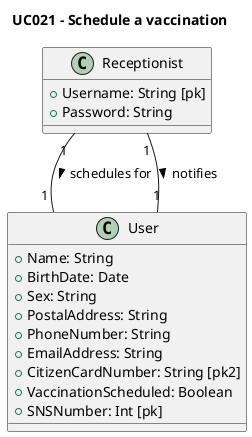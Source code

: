@startuml
'skinparam monochrome true
'skinparam shadowing false

title UC021 - Schedule a vaccination

class Receptionist {
    +Username: String [pk]
    +Password: String
}

class User {
    +Name: String
    +BirthDate: Date
    +Sex: String
    +PostalAddress: String
    +PhoneNumber: String
    +EmailAddress: String
    +CitizenCardNumber: String [pk2]
    +VaccinationScheduled: Boolean
    +SNSNumber: Int [pk]
}

' Relationships
Receptionist "1" -- "1" User : schedules for >
Receptionist "1" -- "1" User : notifies >

@enduml